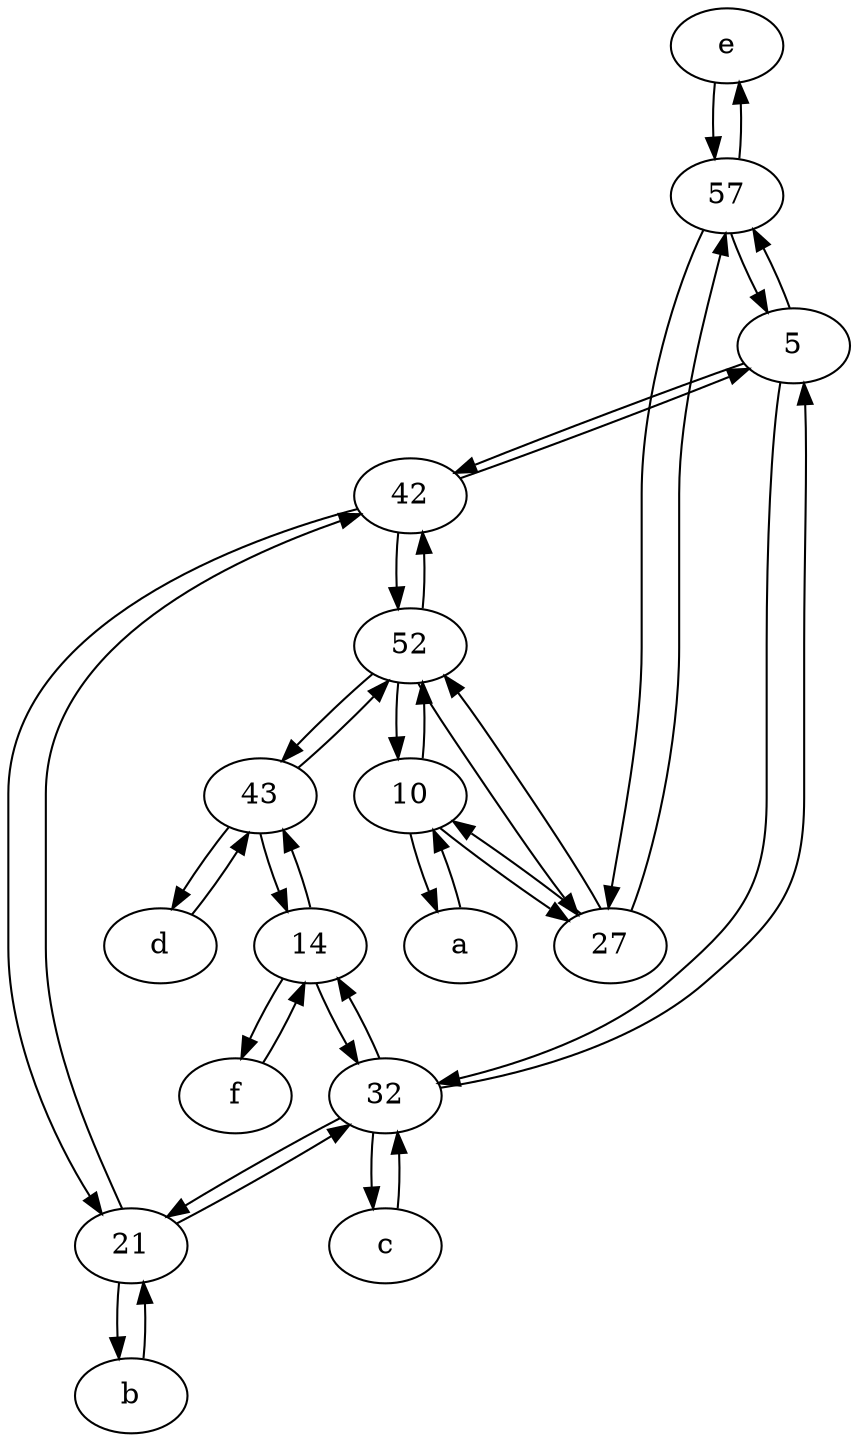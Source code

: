 digraph  {
	e [pos="30,50!"];
	d [pos="20,30!"];
	42;
	a [pos="40,10!"];
	c [pos="20,10!"];
	57;
	27;
	14;
	5;
	43;
	f [pos="15,45!"];
	21;
	b [pos="50,20!"];
	10;
	52;
	32;
	52 -> 42;
	32 -> 21;
	32 -> 5;
	5 -> 32;
	57 -> e;
	5 -> 42;
	e -> 57;
	21 -> 42;
	57 -> 5;
	b -> 21;
	43 -> d;
	14 -> 43;
	43 -> 14;
	52 -> 27;
	10 -> a;
	52 -> 43;
	d -> 43;
	57 -> 27;
	21 -> b;
	c -> 32;
	42 -> 21;
	32 -> c;
	14 -> 32;
	32 -> 14;
	a -> 10;
	42 -> 5;
	5 -> 57;
	14 -> f;
	10 -> 52;
	10 -> 27;
	27 -> 52;
	f -> 14;
	27 -> 10;
	21 -> 32;
	52 -> 10;
	42 -> 52;
	27 -> 57;
	43 -> 52;

	}